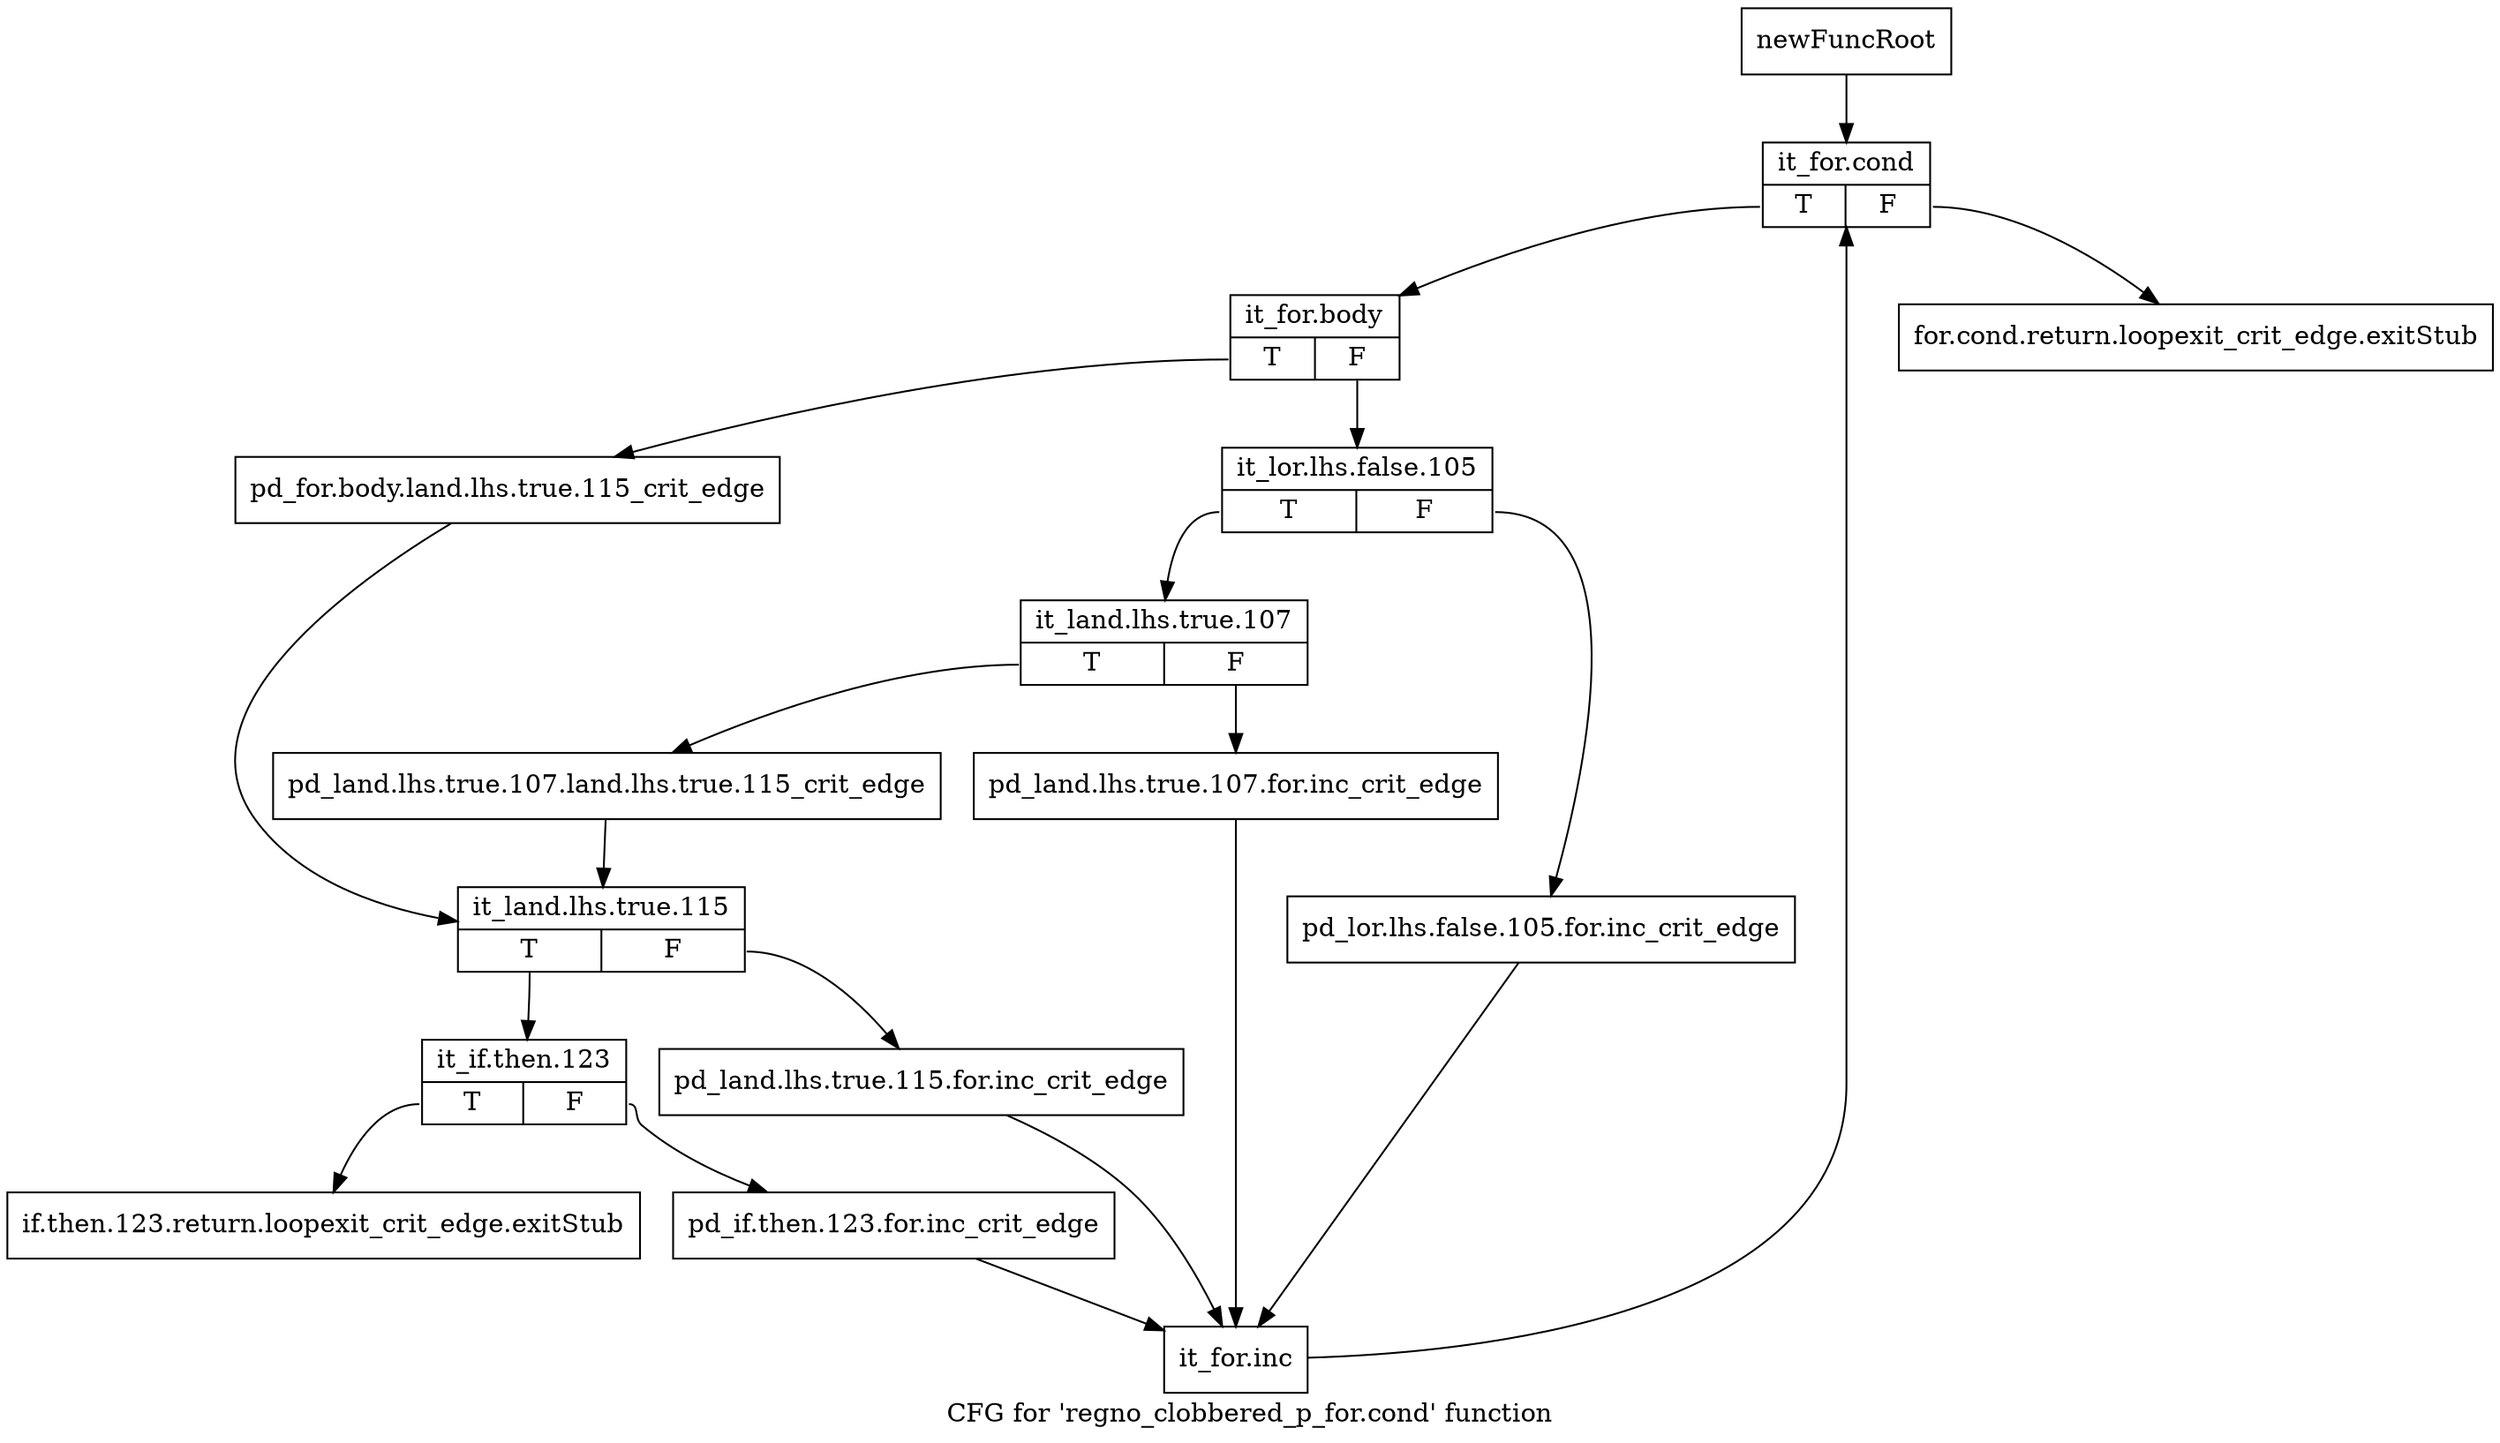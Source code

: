 digraph "CFG for 'regno_clobbered_p_for.cond' function" {
	label="CFG for 'regno_clobbered_p_for.cond' function";

	Node0xbce2650 [shape=record,label="{newFuncRoot}"];
	Node0xbce2650 -> Node0xbce2740;
	Node0xbce26a0 [shape=record,label="{for.cond.return.loopexit_crit_edge.exitStub}"];
	Node0xbce26f0 [shape=record,label="{if.then.123.return.loopexit_crit_edge.exitStub}"];
	Node0xbce2740 [shape=record,label="{it_for.cond|{<s0>T|<s1>F}}"];
	Node0xbce2740:s0 -> Node0xbce2790;
	Node0xbce2740:s1 -> Node0xbce26a0;
	Node0xbce2790 [shape=record,label="{it_for.body|{<s0>T|<s1>F}}"];
	Node0xbce2790:s0 -> Node0xbce2970;
	Node0xbce2790:s1 -> Node0xbce27e0;
	Node0xbce27e0 [shape=record,label="{it_lor.lhs.false.105|{<s0>T|<s1>F}}"];
	Node0xbce27e0:s0 -> Node0xbce2880;
	Node0xbce27e0:s1 -> Node0xbce2830;
	Node0xbce2830 [shape=record,label="{pd_lor.lhs.false.105.for.inc_crit_edge}"];
	Node0xbce2830 -> Node0xbce2b00;
	Node0xbce2880 [shape=record,label="{it_land.lhs.true.107|{<s0>T|<s1>F}}"];
	Node0xbce2880:s0 -> Node0xbce2920;
	Node0xbce2880:s1 -> Node0xbce28d0;
	Node0xbce28d0 [shape=record,label="{pd_land.lhs.true.107.for.inc_crit_edge}"];
	Node0xbce28d0 -> Node0xbce2b00;
	Node0xbce2920 [shape=record,label="{pd_land.lhs.true.107.land.lhs.true.115_crit_edge}"];
	Node0xbce2920 -> Node0xbce29c0;
	Node0xbce2970 [shape=record,label="{pd_for.body.land.lhs.true.115_crit_edge}"];
	Node0xbce2970 -> Node0xbce29c0;
	Node0xbce29c0 [shape=record,label="{it_land.lhs.true.115|{<s0>T|<s1>F}}"];
	Node0xbce29c0:s0 -> Node0xbce2a60;
	Node0xbce29c0:s1 -> Node0xbce2a10;
	Node0xbce2a10 [shape=record,label="{pd_land.lhs.true.115.for.inc_crit_edge}"];
	Node0xbce2a10 -> Node0xbce2b00;
	Node0xbce2a60 [shape=record,label="{it_if.then.123|{<s0>T|<s1>F}}"];
	Node0xbce2a60:s0 -> Node0xbce26f0;
	Node0xbce2a60:s1 -> Node0xbce2ab0;
	Node0xbce2ab0 [shape=record,label="{pd_if.then.123.for.inc_crit_edge}"];
	Node0xbce2ab0 -> Node0xbce2b00;
	Node0xbce2b00 [shape=record,label="{it_for.inc}"];
	Node0xbce2b00 -> Node0xbce2740;
}
